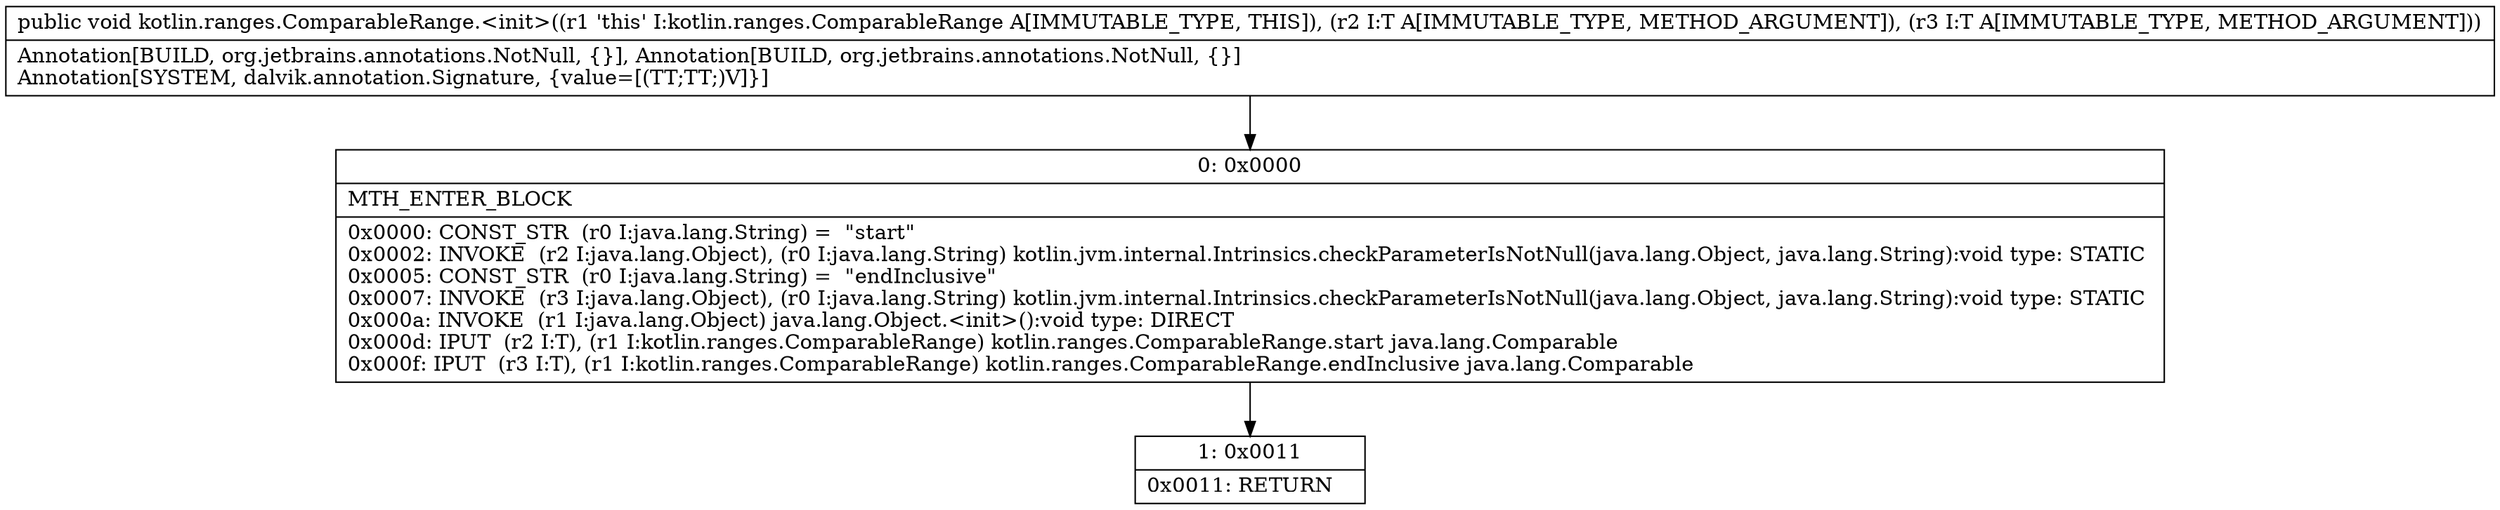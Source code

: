 digraph "CFG forkotlin.ranges.ComparableRange.\<init\>(Ljava\/lang\/Comparable;Ljava\/lang\/Comparable;)V" {
Node_0 [shape=record,label="{0\:\ 0x0000|MTH_ENTER_BLOCK\l|0x0000: CONST_STR  (r0 I:java.lang.String) =  \"start\" \l0x0002: INVOKE  (r2 I:java.lang.Object), (r0 I:java.lang.String) kotlin.jvm.internal.Intrinsics.checkParameterIsNotNull(java.lang.Object, java.lang.String):void type: STATIC \l0x0005: CONST_STR  (r0 I:java.lang.String) =  \"endInclusive\" \l0x0007: INVOKE  (r3 I:java.lang.Object), (r0 I:java.lang.String) kotlin.jvm.internal.Intrinsics.checkParameterIsNotNull(java.lang.Object, java.lang.String):void type: STATIC \l0x000a: INVOKE  (r1 I:java.lang.Object) java.lang.Object.\<init\>():void type: DIRECT \l0x000d: IPUT  (r2 I:T), (r1 I:kotlin.ranges.ComparableRange) kotlin.ranges.ComparableRange.start java.lang.Comparable \l0x000f: IPUT  (r3 I:T), (r1 I:kotlin.ranges.ComparableRange) kotlin.ranges.ComparableRange.endInclusive java.lang.Comparable \l}"];
Node_1 [shape=record,label="{1\:\ 0x0011|0x0011: RETURN   \l}"];
MethodNode[shape=record,label="{public void kotlin.ranges.ComparableRange.\<init\>((r1 'this' I:kotlin.ranges.ComparableRange A[IMMUTABLE_TYPE, THIS]), (r2 I:T A[IMMUTABLE_TYPE, METHOD_ARGUMENT]), (r3 I:T A[IMMUTABLE_TYPE, METHOD_ARGUMENT]))  | Annotation[BUILD, org.jetbrains.annotations.NotNull, \{\}], Annotation[BUILD, org.jetbrains.annotations.NotNull, \{\}]\lAnnotation[SYSTEM, dalvik.annotation.Signature, \{value=[(TT;TT;)V]\}]\l}"];
MethodNode -> Node_0;
Node_0 -> Node_1;
}

